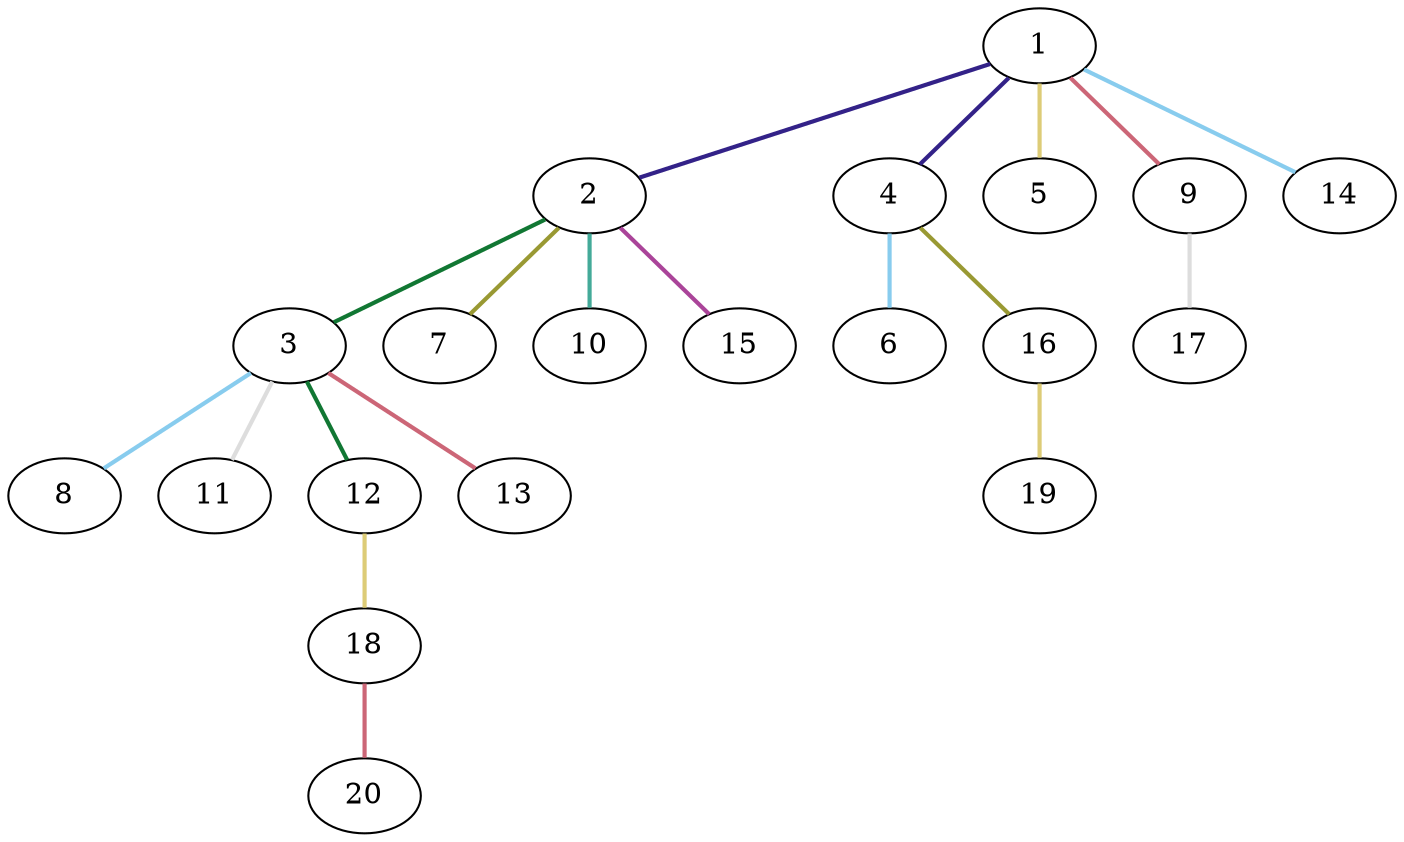 graph {
	graph [rankdir=BT]
	1
	2
	2 -- 1 [color="#332288" style=bold]
	3
	3 -- 2 [color="#117733" style=bold]
	4
	4 -- 1 [color="#332288" style=bold]
	5
	5 -- 1 [color="#DDCC77" style=bold]
	6
	6 -- 4 [color="#88CCEE" style=bold]
	7
	7 -- 2 [color="#999933" style=bold]
	8
	8 -- 3 [color="#88CCEE" style=bold]
	9
	9 -- 1 [color="#CC6677" style=bold]
	10
	10 -- 2 [color="#44AA99" style=bold]
	11
	11 -- 3 [color="#DDDDDD" style=bold]
	12
	12 -- 3 [color="#117733" style=bold]
	13
	13 -- 3 [color="#CC6677" style=bold]
	14
	14 -- 1 [color="#88CCEE" style=bold]
	15
	15 -- 2 [color="#AA4499" style=bold]
	16
	16 -- 4 [color="#999933" style=bold]
	17
	17 -- 9 [color="#DDDDDD" style=bold]
	18
	18 -- 12 [color="#DDCC77" style=bold]
	19
	19 -- 16 [color="#DDCC77" style=bold]
	20
	20 -- 18 [color="#CC6677" style=bold]
}
